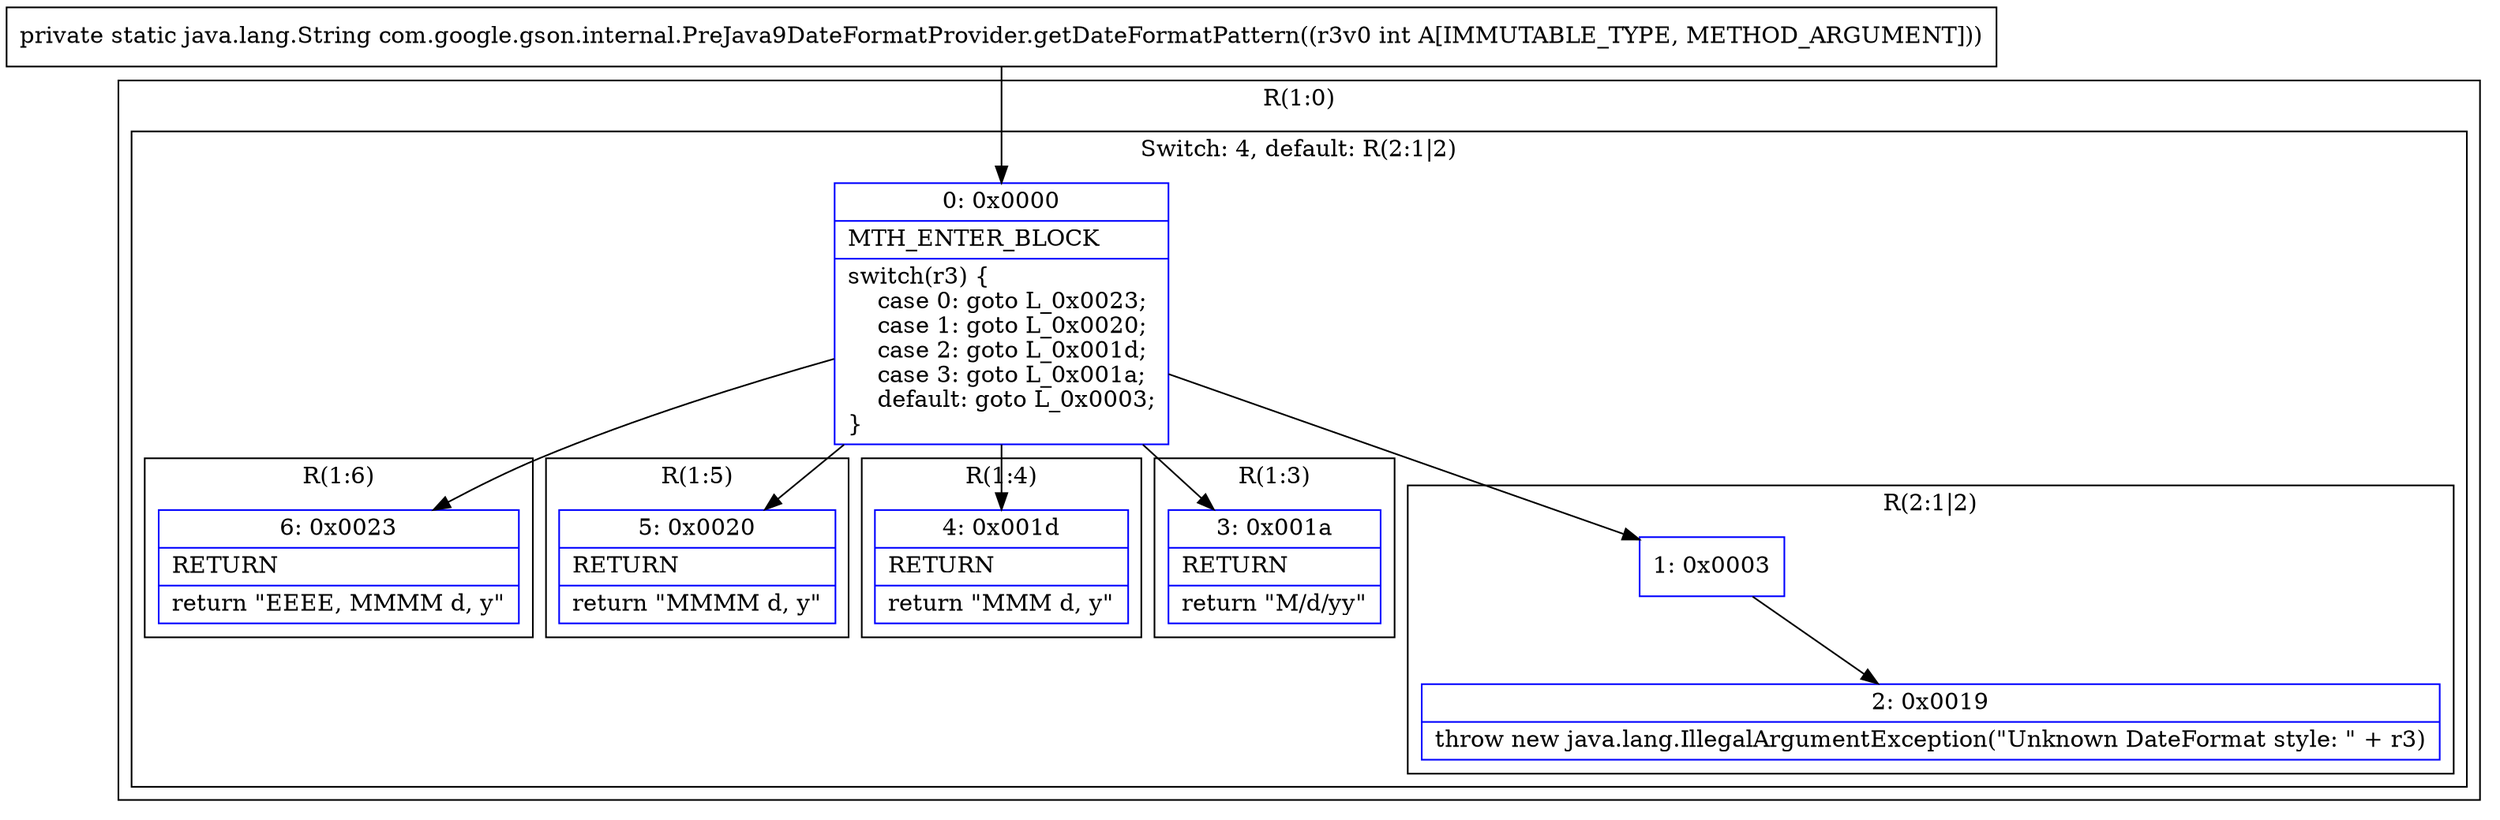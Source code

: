 digraph "CFG forcom.google.gson.internal.PreJava9DateFormatProvider.getDateFormatPattern(I)Ljava\/lang\/String;" {
subgraph cluster_Region_1824402297 {
label = "R(1:0)";
node [shape=record,color=blue];
subgraph cluster_SwitchRegion_215910480 {
label = "Switch: 4, default: R(2:1|2)";
node [shape=record,color=blue];
Node_0 [shape=record,label="{0\:\ 0x0000|MTH_ENTER_BLOCK\l|switch(r3) \{\l    case 0: goto L_0x0023;\l    case 1: goto L_0x0020;\l    case 2: goto L_0x001d;\l    case 3: goto L_0x001a;\l    default: goto L_0x0003;\l\}\l}"];
subgraph cluster_Region_1955152033 {
label = "R(1:6)";
node [shape=record,color=blue];
Node_6 [shape=record,label="{6\:\ 0x0023|RETURN\l|return \"EEEE, MMMM d, y\"\l}"];
}
subgraph cluster_Region_777219876 {
label = "R(1:5)";
node [shape=record,color=blue];
Node_5 [shape=record,label="{5\:\ 0x0020|RETURN\l|return \"MMMM d, y\"\l}"];
}
subgraph cluster_Region_866872436 {
label = "R(1:4)";
node [shape=record,color=blue];
Node_4 [shape=record,label="{4\:\ 0x001d|RETURN\l|return \"MMM d, y\"\l}"];
}
subgraph cluster_Region_1263533657 {
label = "R(1:3)";
node [shape=record,color=blue];
Node_3 [shape=record,label="{3\:\ 0x001a|RETURN\l|return \"M\/d\/yy\"\l}"];
}
subgraph cluster_Region_1979528153 {
label = "R(2:1|2)";
node [shape=record,color=blue];
Node_1 [shape=record,label="{1\:\ 0x0003}"];
Node_2 [shape=record,label="{2\:\ 0x0019|throw new java.lang.IllegalArgumentException(\"Unknown DateFormat style: \" + r3)\l}"];
}
}
}
MethodNode[shape=record,label="{private static java.lang.String com.google.gson.internal.PreJava9DateFormatProvider.getDateFormatPattern((r3v0 int A[IMMUTABLE_TYPE, METHOD_ARGUMENT])) }"];
MethodNode -> Node_0;
Node_0 -> Node_1;
Node_0 -> Node_3;
Node_0 -> Node_4;
Node_0 -> Node_5;
Node_0 -> Node_6;
Node_1 -> Node_2;
}

